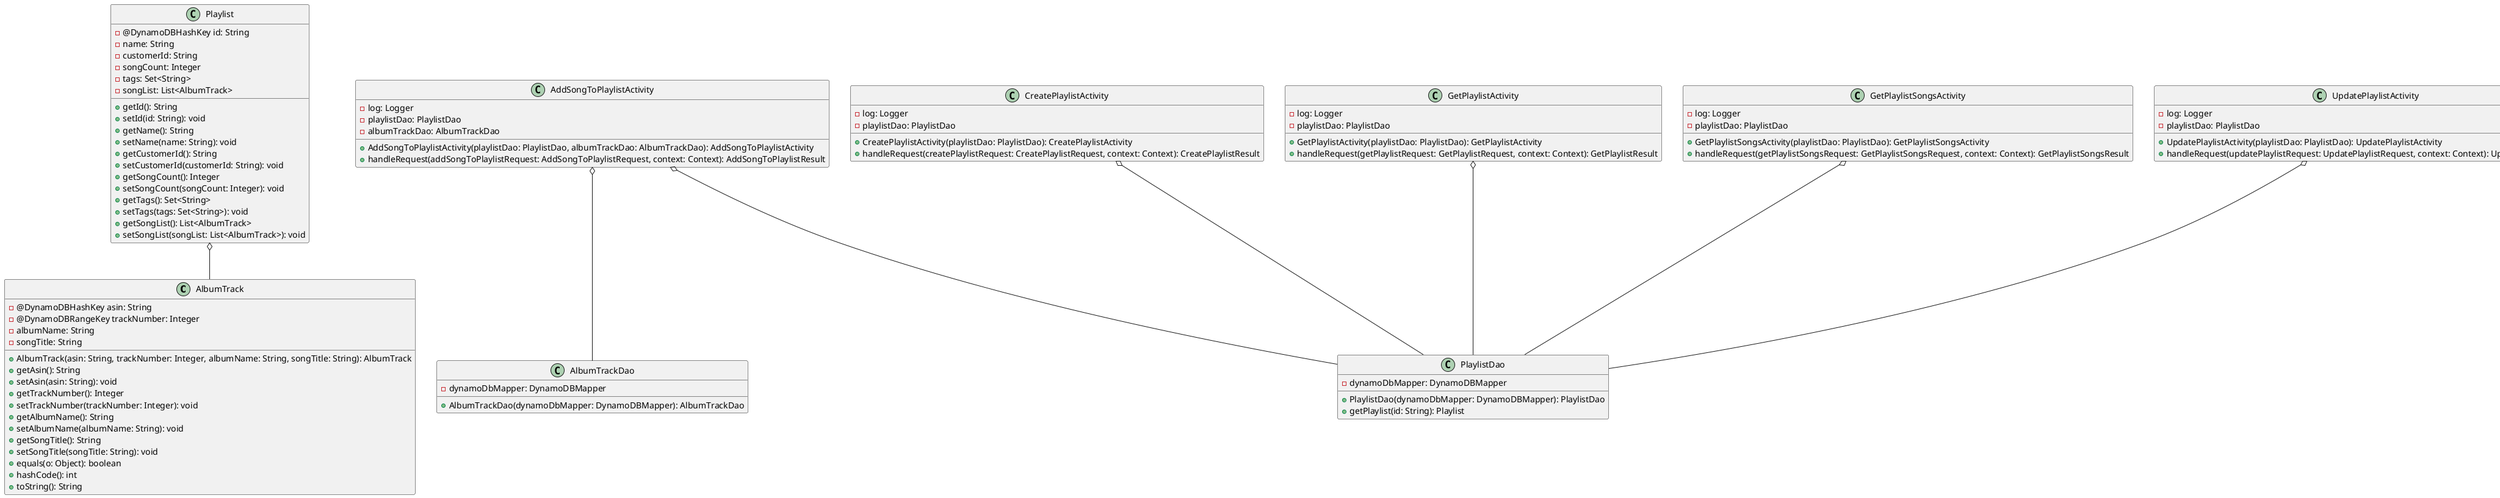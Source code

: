 @startuml

class AlbumTrack {
    - @DynamoDBHashKey asin: String
    - @DynamoDBRangeKey trackNumber: Integer
    - albumName: String
    - songTitle: String

    + AlbumTrack(asin: String, trackNumber: Integer, albumName: String, songTitle: String): AlbumTrack
    + getAsin(): String
    + setAsin(asin: String): void
    + getTrackNumber(): Integer
    + setTrackNumber(trackNumber: Integer): void
    + getAlbumName(): String
    + setAlbumName(albumName: String): void
    + getSongTitle(): String
    + setSongTitle(songTitle: String): void
    + equals(o: Object): boolean
    + hashCode(): int
    + toString(): String
}

class Playlist {
    - @DynamoDBHashKey id: String
    - name: String
    - customerId: String
    - songCount: Integer
    - tags: Set<String>
    - songList: List<AlbumTrack>

    + getId(): String
    + setId(id: String): void
    + getName(): String
    + setName(name: String): void
    + getCustomerId(): String
    + setCustomerId(customerId: String): void
    + getSongCount(): Integer
    + setSongCount(songCount: Integer): void
    + getTags(): Set<String>
    + setTags(tags: Set<String>): void
    + getSongList(): List<AlbumTrack>
    + setSongList(songList: List<AlbumTrack>): void
}

class AddSongToPlaylistActivity {
    - log: Logger
    - playlistDao: PlaylistDao
    - albumTrackDao: AlbumTrackDao

    + AddSongToPlaylistActivity(playlistDao: PlaylistDao, albumTrackDao: AlbumTrackDao): AddSongToPlaylistActivity
    + handleRequest(addSongToPlaylistRequest: AddSongToPlaylistRequest, context: Context): AddSongToPlaylistResult
}

class CreatePlaylistActivity {
    - log: Logger
    - playlistDao: PlaylistDao

    + CreatePlaylistActivity(playlistDao: PlaylistDao): CreatePlaylistActivity
    + handleRequest(createPlaylistRequest: CreatePlaylistRequest, context: Context): CreatePlaylistResult
}

class GetPlaylistActivity {
    - log: Logger
    - playlistDao: PlaylistDao

    + GetPlaylistActivity(playlistDao: PlaylistDao): GetPlaylistActivity
    + handleRequest(getPlaylistRequest: GetPlaylistRequest, context: Context): GetPlaylistResult
}

class GetPlaylistSongsActivity {
    - log: Logger
    - playlistDao: PlaylistDao

    + GetPlaylistSongsActivity(playlistDao: PlaylistDao): GetPlaylistSongsActivity
    + handleRequest(getPlaylistSongsRequest: GetPlaylistSongsRequest, context: Context): GetPlaylistSongsResult
}

class UpdatePlaylistActivity {
    - log: Logger
    - playlistDao: PlaylistDao

    + UpdatePlaylistActivity(playlistDao: PlaylistDao): UpdatePlaylistActivity
    + handleRequest(updatePlaylistRequest: UpdatePlaylistRequest, context: Context): UpdatePlaylistResult
}

class AlbumTrackDao {
    - dynamoDbMapper: DynamoDBMapper

    + AlbumTrackDao(dynamoDbMapper: DynamoDBMapper): AlbumTrackDao
}

class PlaylistDao {
    - dynamoDbMapper: DynamoDBMapper

    + PlaylistDao(dynamoDbMapper: DynamoDBMapper): PlaylistDao
    + getPlaylist(id: String): Playlist
}

class AlbumTrackNotFoundException {
    - serialVersionUID: static final long

    + AlbumTrackNotFoundException(): AlbumTrackNotFoundException
    + AlbumTrackNotFoundException(message: String): AlbumTrackNotFoundException
    + AlbumTrackNotFoundException(cause: Throwable): AlbumTrackNotFoundException
    + AlbumTrackNotFoundException(message: String, cause: Throwable): AlbumTrackNotFoundException
}

class InvalidAttributeValueException {
    - serialVersionUID: static final long

    + InvalidAttributeValueException(): InvalidAttributeValueException
    + InvalidAttributeValueException(message: String): InvalidAttributeValueException
    + InvalidAttributeValueException(cause: Throwable): InvalidAttributeValueException
    + InvalidAttributeValueException(message: String, cause: Throwable): InvalidAttributeValueException
}

class PlaylistNotFoundException {
    - serialVersionUID: static final long

    + PlaylistNotFoundException(): PlaylistNotFoundException
    + PlaylistNotFoundException(message: String): PlaylistNotFoundException
    + PlaylistNotFoundException(cause: Throwable): PlaylistNotFoundException
    + PlaylistNotFoundException(message: String, cause: Throwable): PlaylistNotFoundException
}

class InvalidAttributeChangeException {
    - serialVersionUID: static final long

    + InvalidAttributeChangeException(): InvalidAttributeChangeException
    + InvalidAttributeChangeException(message: String): InvalidAttributeChangeException
    + InvalidAttributeChangeException(cause: Throwable): InvalidAttributeChangeException
    + InvalidAttributeChangeException(message: String, cause: Throwable): InvalidAttributeChangeException

}

class InvalidAttributeException {
    - serialVersionUID: static final long

    + InvalidAttributeException(): InvalidAttributeException
    + InvalidAttributeException(message: String): InvalidAttributeException
    + InvalidAttributeException(cause: Throwable): InvalidAttributeException
    + InvalidAttributeException(message: String, cause: Throwable): InvalidAttributeException

}

' Relationships
Playlist o-- AlbumTrack
AddSongToPlaylistActivity o-- AlbumTrackDao
CreatePlaylistActivity o-- PlaylistDao
AddSongToPlaylistActivity o-- PlaylistDao
GetPlaylistActivity o-- PlaylistDao
GetPlaylistSongsActivity o-- PlaylistDao
UpdatePlaylistActivity o-- PlaylistDao

InvalidAttributeException <|-- InvalidAttributeValueException
InvalidAttributeException <|-- InvalidAttributeChangeException

@enduml